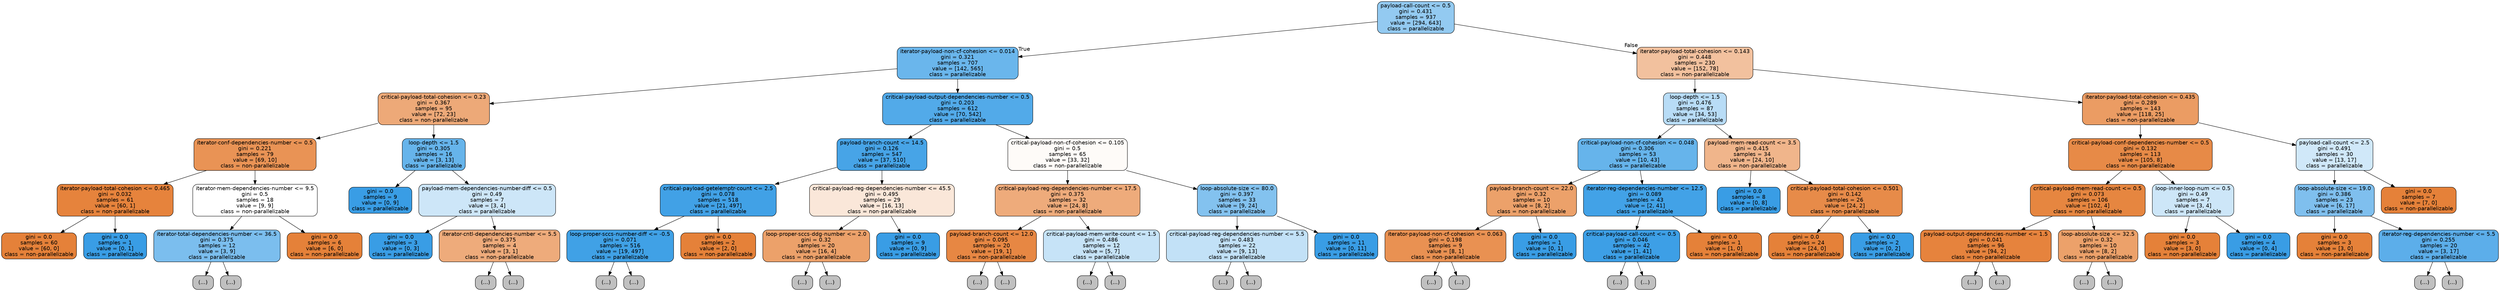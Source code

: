digraph Tree {
node [shape=box, style="filled, rounded", color="black", fontname=helvetica] ;
edge [fontname=helvetica] ;
0 [label="payload-call-count <= 0.5\ngini = 0.431\nsamples = 937\nvalue = [294, 643]\nclass = parallelizable", fillcolor="#399de58a"] ;
1 [label="iterator-payload-non-cf-cohesion <= 0.014\ngini = 0.321\nsamples = 707\nvalue = [142, 565]\nclass = parallelizable", fillcolor="#399de5bf"] ;
0 -> 1 [labeldistance=2.5, labelangle=45, headlabel="True"] ;
2 [label="critical-payload-total-cohesion <= 0.23\ngini = 0.367\nsamples = 95\nvalue = [72, 23]\nclass = non-parallelizable", fillcolor="#e58139ae"] ;
1 -> 2 ;
3 [label="iterator-conf-dependencies-number <= 0.5\ngini = 0.221\nsamples = 79\nvalue = [69, 10]\nclass = non-parallelizable", fillcolor="#e58139da"] ;
2 -> 3 ;
4 [label="iterator-payload-total-cohesion <= 0.465\ngini = 0.032\nsamples = 61\nvalue = [60, 1]\nclass = non-parallelizable", fillcolor="#e58139fb"] ;
3 -> 4 ;
5 [label="gini = 0.0\nsamples = 60\nvalue = [60, 0]\nclass = non-parallelizable", fillcolor="#e58139ff"] ;
4 -> 5 ;
6 [label="gini = 0.0\nsamples = 1\nvalue = [0, 1]\nclass = parallelizable", fillcolor="#399de5ff"] ;
4 -> 6 ;
7 [label="iterator-mem-dependencies-number <= 9.5\ngini = 0.5\nsamples = 18\nvalue = [9, 9]\nclass = non-parallelizable", fillcolor="#e5813900"] ;
3 -> 7 ;
8 [label="iterator-total-dependencies-number <= 36.5\ngini = 0.375\nsamples = 12\nvalue = [3, 9]\nclass = parallelizable", fillcolor="#399de5aa"] ;
7 -> 8 ;
9 [label="(...)", fillcolor="#C0C0C0"] ;
8 -> 9 ;
16 [label="(...)", fillcolor="#C0C0C0"] ;
8 -> 16 ;
17 [label="gini = 0.0\nsamples = 6\nvalue = [6, 0]\nclass = non-parallelizable", fillcolor="#e58139ff"] ;
7 -> 17 ;
18 [label="loop-depth <= 1.5\ngini = 0.305\nsamples = 16\nvalue = [3, 13]\nclass = parallelizable", fillcolor="#399de5c4"] ;
2 -> 18 ;
19 [label="gini = 0.0\nsamples = 9\nvalue = [0, 9]\nclass = parallelizable", fillcolor="#399de5ff"] ;
18 -> 19 ;
20 [label="payload-mem-dependencies-number-diff <= 0.5\ngini = 0.49\nsamples = 7\nvalue = [3, 4]\nclass = parallelizable", fillcolor="#399de540"] ;
18 -> 20 ;
21 [label="gini = 0.0\nsamples = 3\nvalue = [0, 3]\nclass = parallelizable", fillcolor="#399de5ff"] ;
20 -> 21 ;
22 [label="iterator-cntl-dependencies-number <= 5.5\ngini = 0.375\nsamples = 4\nvalue = [3, 1]\nclass = non-parallelizable", fillcolor="#e58139aa"] ;
20 -> 22 ;
23 [label="(...)", fillcolor="#C0C0C0"] ;
22 -> 23 ;
24 [label="(...)", fillcolor="#C0C0C0"] ;
22 -> 24 ;
25 [label="critical-payload-output-dependencies-number <= 0.5\ngini = 0.203\nsamples = 612\nvalue = [70, 542]\nclass = parallelizable", fillcolor="#399de5de"] ;
1 -> 25 ;
26 [label="payload-branch-count <= 14.5\ngini = 0.126\nsamples = 547\nvalue = [37, 510]\nclass = parallelizable", fillcolor="#399de5ec"] ;
25 -> 26 ;
27 [label="critical-payload-getelemptr-count <= 2.5\ngini = 0.078\nsamples = 518\nvalue = [21, 497]\nclass = parallelizable", fillcolor="#399de5f4"] ;
26 -> 27 ;
28 [label="loop-proper-sccs-number-diff <= -0.5\ngini = 0.071\nsamples = 516\nvalue = [19, 497]\nclass = parallelizable", fillcolor="#399de5f5"] ;
27 -> 28 ;
29 [label="(...)", fillcolor="#C0C0C0"] ;
28 -> 29 ;
30 [label="(...)", fillcolor="#C0C0C0"] ;
28 -> 30 ;
77 [label="gini = 0.0\nsamples = 2\nvalue = [2, 0]\nclass = non-parallelizable", fillcolor="#e58139ff"] ;
27 -> 77 ;
78 [label="critical-payload-reg-dependencies-number <= 45.5\ngini = 0.495\nsamples = 29\nvalue = [16, 13]\nclass = non-parallelizable", fillcolor="#e5813930"] ;
26 -> 78 ;
79 [label="loop-proper-sccs-ddg-number <= 2.0\ngini = 0.32\nsamples = 20\nvalue = [16, 4]\nclass = non-parallelizable", fillcolor="#e58139bf"] ;
78 -> 79 ;
80 [label="(...)", fillcolor="#C0C0C0"] ;
79 -> 80 ;
81 [label="(...)", fillcolor="#C0C0C0"] ;
79 -> 81 ;
86 [label="gini = 0.0\nsamples = 9\nvalue = [0, 9]\nclass = parallelizable", fillcolor="#399de5ff"] ;
78 -> 86 ;
87 [label="critical-payload-non-cf-cohesion <= 0.105\ngini = 0.5\nsamples = 65\nvalue = [33, 32]\nclass = non-parallelizable", fillcolor="#e5813908"] ;
25 -> 87 ;
88 [label="critical-payload-reg-dependencies-number <= 17.5\ngini = 0.375\nsamples = 32\nvalue = [24, 8]\nclass = non-parallelizable", fillcolor="#e58139aa"] ;
87 -> 88 ;
89 [label="payload-branch-count <= 12.0\ngini = 0.095\nsamples = 20\nvalue = [19, 1]\nclass = non-parallelizable", fillcolor="#e58139f2"] ;
88 -> 89 ;
90 [label="(...)", fillcolor="#C0C0C0"] ;
89 -> 90 ;
91 [label="(...)", fillcolor="#C0C0C0"] ;
89 -> 91 ;
92 [label="critical-payload-mem-write-count <= 1.5\ngini = 0.486\nsamples = 12\nvalue = [5, 7]\nclass = parallelizable", fillcolor="#399de549"] ;
88 -> 92 ;
93 [label="(...)", fillcolor="#C0C0C0"] ;
92 -> 93 ;
96 [label="(...)", fillcolor="#C0C0C0"] ;
92 -> 96 ;
99 [label="loop-absolute-size <= 80.0\ngini = 0.397\nsamples = 33\nvalue = [9, 24]\nclass = parallelizable", fillcolor="#399de59f"] ;
87 -> 99 ;
100 [label="critical-payload-reg-dependencies-number <= 5.5\ngini = 0.483\nsamples = 22\nvalue = [9, 13]\nclass = parallelizable", fillcolor="#399de54e"] ;
99 -> 100 ;
101 [label="(...)", fillcolor="#C0C0C0"] ;
100 -> 101 ;
102 [label="(...)", fillcolor="#C0C0C0"] ;
100 -> 102 ;
111 [label="gini = 0.0\nsamples = 11\nvalue = [0, 11]\nclass = parallelizable", fillcolor="#399de5ff"] ;
99 -> 111 ;
112 [label="iterator-payload-total-cohesion <= 0.143\ngini = 0.448\nsamples = 230\nvalue = [152, 78]\nclass = non-parallelizable", fillcolor="#e581397c"] ;
0 -> 112 [labeldistance=2.5, labelangle=-45, headlabel="False"] ;
113 [label="loop-depth <= 1.5\ngini = 0.476\nsamples = 87\nvalue = [34, 53]\nclass = parallelizable", fillcolor="#399de55b"] ;
112 -> 113 ;
114 [label="critical-payload-non-cf-cohesion <= 0.048\ngini = 0.306\nsamples = 53\nvalue = [10, 43]\nclass = parallelizable", fillcolor="#399de5c4"] ;
113 -> 114 ;
115 [label="payload-branch-count <= 22.0\ngini = 0.32\nsamples = 10\nvalue = [8, 2]\nclass = non-parallelizable", fillcolor="#e58139bf"] ;
114 -> 115 ;
116 [label="iterator-payload-non-cf-cohesion <= 0.063\ngini = 0.198\nsamples = 9\nvalue = [8, 1]\nclass = non-parallelizable", fillcolor="#e58139df"] ;
115 -> 116 ;
117 [label="(...)", fillcolor="#C0C0C0"] ;
116 -> 117 ;
118 [label="(...)", fillcolor="#C0C0C0"] ;
116 -> 118 ;
119 [label="gini = 0.0\nsamples = 1\nvalue = [0, 1]\nclass = parallelizable", fillcolor="#399de5ff"] ;
115 -> 119 ;
120 [label="iterator-reg-dependencies-number <= 12.5\ngini = 0.089\nsamples = 43\nvalue = [2, 41]\nclass = parallelizable", fillcolor="#399de5f3"] ;
114 -> 120 ;
121 [label="critical-payload-call-count <= 0.5\ngini = 0.046\nsamples = 42\nvalue = [1, 41]\nclass = parallelizable", fillcolor="#399de5f9"] ;
120 -> 121 ;
122 [label="(...)", fillcolor="#C0C0C0"] ;
121 -> 122 ;
123 [label="(...)", fillcolor="#C0C0C0"] ;
121 -> 123 ;
124 [label="gini = 0.0\nsamples = 1\nvalue = [1, 0]\nclass = non-parallelizable", fillcolor="#e58139ff"] ;
120 -> 124 ;
125 [label="payload-mem-read-count <= 3.5\ngini = 0.415\nsamples = 34\nvalue = [24, 10]\nclass = non-parallelizable", fillcolor="#e5813995"] ;
113 -> 125 ;
126 [label="gini = 0.0\nsamples = 8\nvalue = [0, 8]\nclass = parallelizable", fillcolor="#399de5ff"] ;
125 -> 126 ;
127 [label="critical-payload-total-cohesion <= 0.501\ngini = 0.142\nsamples = 26\nvalue = [24, 2]\nclass = non-parallelizable", fillcolor="#e58139ea"] ;
125 -> 127 ;
128 [label="gini = 0.0\nsamples = 24\nvalue = [24, 0]\nclass = non-parallelizable", fillcolor="#e58139ff"] ;
127 -> 128 ;
129 [label="gini = 0.0\nsamples = 2\nvalue = [0, 2]\nclass = parallelizable", fillcolor="#399de5ff"] ;
127 -> 129 ;
130 [label="iterator-payload-total-cohesion <= 0.435\ngini = 0.289\nsamples = 143\nvalue = [118, 25]\nclass = non-parallelizable", fillcolor="#e58139c9"] ;
112 -> 130 ;
131 [label="critical-payload-conf-dependencies-number <= 0.5\ngini = 0.132\nsamples = 113\nvalue = [105, 8]\nclass = non-parallelizable", fillcolor="#e58139ec"] ;
130 -> 131 ;
132 [label="critical-payload-mem-read-count <= 0.5\ngini = 0.073\nsamples = 106\nvalue = [102, 4]\nclass = non-parallelizable", fillcolor="#e58139f5"] ;
131 -> 132 ;
133 [label="payload-output-dependencies-number <= 1.5\ngini = 0.041\nsamples = 96\nvalue = [94, 2]\nclass = non-parallelizable", fillcolor="#e58139fa"] ;
132 -> 133 ;
134 [label="(...)", fillcolor="#C0C0C0"] ;
133 -> 134 ;
135 [label="(...)", fillcolor="#C0C0C0"] ;
133 -> 135 ;
138 [label="loop-absolute-size <= 32.5\ngini = 0.32\nsamples = 10\nvalue = [8, 2]\nclass = non-parallelizable", fillcolor="#e58139bf"] ;
132 -> 138 ;
139 [label="(...)", fillcolor="#C0C0C0"] ;
138 -> 139 ;
140 [label="(...)", fillcolor="#C0C0C0"] ;
138 -> 140 ;
141 [label="loop-inner-loop-num <= 0.5\ngini = 0.49\nsamples = 7\nvalue = [3, 4]\nclass = parallelizable", fillcolor="#399de540"] ;
131 -> 141 ;
142 [label="gini = 0.0\nsamples = 3\nvalue = [3, 0]\nclass = non-parallelizable", fillcolor="#e58139ff"] ;
141 -> 142 ;
143 [label="gini = 0.0\nsamples = 4\nvalue = [0, 4]\nclass = parallelizable", fillcolor="#399de5ff"] ;
141 -> 143 ;
144 [label="payload-call-count <= 2.5\ngini = 0.491\nsamples = 30\nvalue = [13, 17]\nclass = parallelizable", fillcolor="#399de53c"] ;
130 -> 144 ;
145 [label="loop-absolute-size <= 19.0\ngini = 0.386\nsamples = 23\nvalue = [6, 17]\nclass = parallelizable", fillcolor="#399de5a5"] ;
144 -> 145 ;
146 [label="gini = 0.0\nsamples = 3\nvalue = [3, 0]\nclass = non-parallelizable", fillcolor="#e58139ff"] ;
145 -> 146 ;
147 [label="iterator-reg-dependencies-number <= 5.5\ngini = 0.255\nsamples = 20\nvalue = [3, 17]\nclass = parallelizable", fillcolor="#399de5d2"] ;
145 -> 147 ;
148 [label="(...)", fillcolor="#C0C0C0"] ;
147 -> 148 ;
153 [label="(...)", fillcolor="#C0C0C0"] ;
147 -> 153 ;
156 [label="gini = 0.0\nsamples = 7\nvalue = [7, 0]\nclass = non-parallelizable", fillcolor="#e58139ff"] ;
144 -> 156 ;
}
